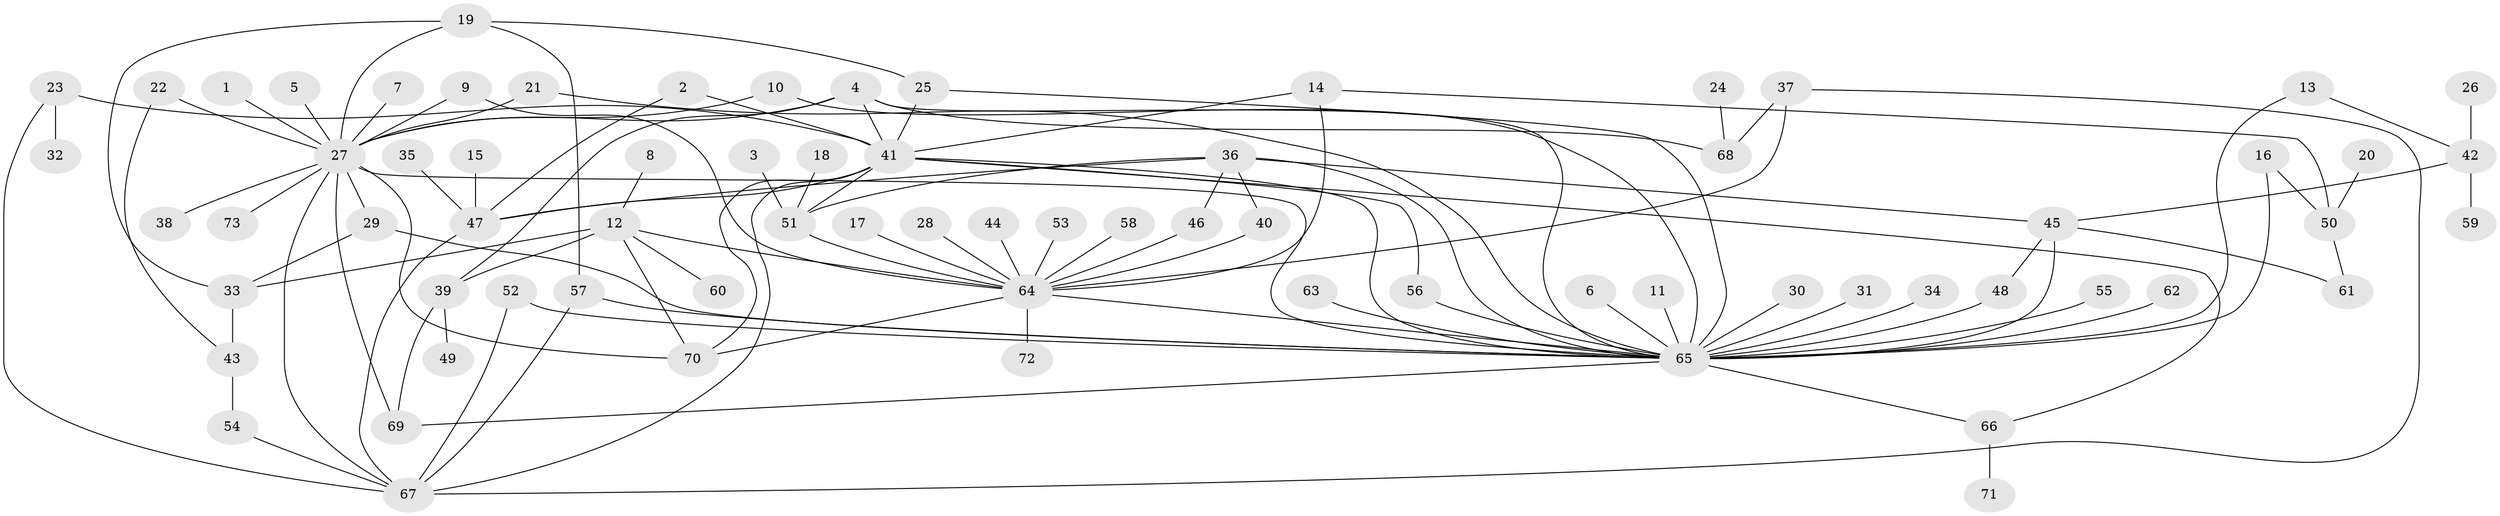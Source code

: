// original degree distribution, {17: 0.006896551724137931, 36: 0.006896551724137931, 18: 0.006896551724137931, 5: 0.041379310344827586, 19: 0.006896551724137931, 9: 0.020689655172413793, 2: 0.23448275862068965, 1: 0.496551724137931, 4: 0.05517241379310345, 7: 0.006896551724137931, 8: 0.006896551724137931, 6: 0.041379310344827586, 3: 0.06896551724137931}
// Generated by graph-tools (version 1.1) at 2025/01/03/09/25 03:01:54]
// undirected, 73 vertices, 112 edges
graph export_dot {
graph [start="1"]
  node [color=gray90,style=filled];
  1;
  2;
  3;
  4;
  5;
  6;
  7;
  8;
  9;
  10;
  11;
  12;
  13;
  14;
  15;
  16;
  17;
  18;
  19;
  20;
  21;
  22;
  23;
  24;
  25;
  26;
  27;
  28;
  29;
  30;
  31;
  32;
  33;
  34;
  35;
  36;
  37;
  38;
  39;
  40;
  41;
  42;
  43;
  44;
  45;
  46;
  47;
  48;
  49;
  50;
  51;
  52;
  53;
  54;
  55;
  56;
  57;
  58;
  59;
  60;
  61;
  62;
  63;
  64;
  65;
  66;
  67;
  68;
  69;
  70;
  71;
  72;
  73;
  1 -- 27 [weight=1.0];
  2 -- 41 [weight=1.0];
  2 -- 47 [weight=1.0];
  3 -- 51 [weight=1.0];
  4 -- 27 [weight=1.0];
  4 -- 39 [weight=2.0];
  4 -- 41 [weight=1.0];
  4 -- 65 [weight=1.0];
  4 -- 68 [weight=2.0];
  5 -- 27 [weight=1.0];
  6 -- 65 [weight=1.0];
  7 -- 27 [weight=1.0];
  8 -- 12 [weight=1.0];
  9 -- 27 [weight=1.0];
  9 -- 64 [weight=1.0];
  10 -- 27 [weight=1.0];
  10 -- 65 [weight=1.0];
  11 -- 65 [weight=1.0];
  12 -- 33 [weight=1.0];
  12 -- 39 [weight=1.0];
  12 -- 60 [weight=1.0];
  12 -- 64 [weight=1.0];
  12 -- 70 [weight=1.0];
  13 -- 42 [weight=1.0];
  13 -- 65 [weight=1.0];
  14 -- 41 [weight=1.0];
  14 -- 50 [weight=1.0];
  14 -- 64 [weight=1.0];
  15 -- 47 [weight=1.0];
  16 -- 50 [weight=1.0];
  16 -- 65 [weight=1.0];
  17 -- 64 [weight=1.0];
  18 -- 51 [weight=1.0];
  19 -- 25 [weight=1.0];
  19 -- 27 [weight=1.0];
  19 -- 33 [weight=1.0];
  19 -- 57 [weight=1.0];
  20 -- 50 [weight=1.0];
  21 -- 27 [weight=1.0];
  21 -- 65 [weight=1.0];
  22 -- 27 [weight=1.0];
  22 -- 43 [weight=1.0];
  23 -- 32 [weight=1.0];
  23 -- 41 [weight=1.0];
  23 -- 67 [weight=1.0];
  24 -- 68 [weight=1.0];
  25 -- 41 [weight=1.0];
  25 -- 65 [weight=1.0];
  26 -- 42 [weight=1.0];
  27 -- 29 [weight=1.0];
  27 -- 38 [weight=1.0];
  27 -- 65 [weight=1.0];
  27 -- 67 [weight=1.0];
  27 -- 69 [weight=1.0];
  27 -- 70 [weight=1.0];
  27 -- 73 [weight=1.0];
  28 -- 64 [weight=1.0];
  29 -- 33 [weight=1.0];
  29 -- 65 [weight=1.0];
  30 -- 65 [weight=1.0];
  31 -- 65 [weight=1.0];
  33 -- 43 [weight=2.0];
  34 -- 65 [weight=1.0];
  35 -- 47 [weight=1.0];
  36 -- 40 [weight=1.0];
  36 -- 45 [weight=1.0];
  36 -- 46 [weight=1.0];
  36 -- 47 [weight=1.0];
  36 -- 51 [weight=1.0];
  36 -- 65 [weight=1.0];
  37 -- 64 [weight=1.0];
  37 -- 67 [weight=1.0];
  37 -- 68 [weight=1.0];
  39 -- 49 [weight=1.0];
  39 -- 69 [weight=1.0];
  40 -- 64 [weight=1.0];
  41 -- 47 [weight=1.0];
  41 -- 51 [weight=1.0];
  41 -- 56 [weight=1.0];
  41 -- 65 [weight=1.0];
  41 -- 66 [weight=1.0];
  41 -- 67 [weight=1.0];
  41 -- 70 [weight=1.0];
  42 -- 45 [weight=1.0];
  42 -- 59 [weight=1.0];
  43 -- 54 [weight=1.0];
  44 -- 64 [weight=1.0];
  45 -- 48 [weight=1.0];
  45 -- 61 [weight=1.0];
  45 -- 65 [weight=1.0];
  46 -- 64 [weight=1.0];
  47 -- 67 [weight=1.0];
  48 -- 65 [weight=2.0];
  50 -- 61 [weight=1.0];
  51 -- 64 [weight=1.0];
  52 -- 65 [weight=1.0];
  52 -- 67 [weight=1.0];
  53 -- 64 [weight=1.0];
  54 -- 67 [weight=1.0];
  55 -- 65 [weight=2.0];
  56 -- 65 [weight=1.0];
  57 -- 65 [weight=1.0];
  57 -- 67 [weight=1.0];
  58 -- 64 [weight=1.0];
  62 -- 65 [weight=1.0];
  63 -- 65 [weight=1.0];
  64 -- 65 [weight=1.0];
  64 -- 70 [weight=1.0];
  64 -- 72 [weight=1.0];
  65 -- 66 [weight=1.0];
  65 -- 69 [weight=1.0];
  66 -- 71 [weight=1.0];
}
